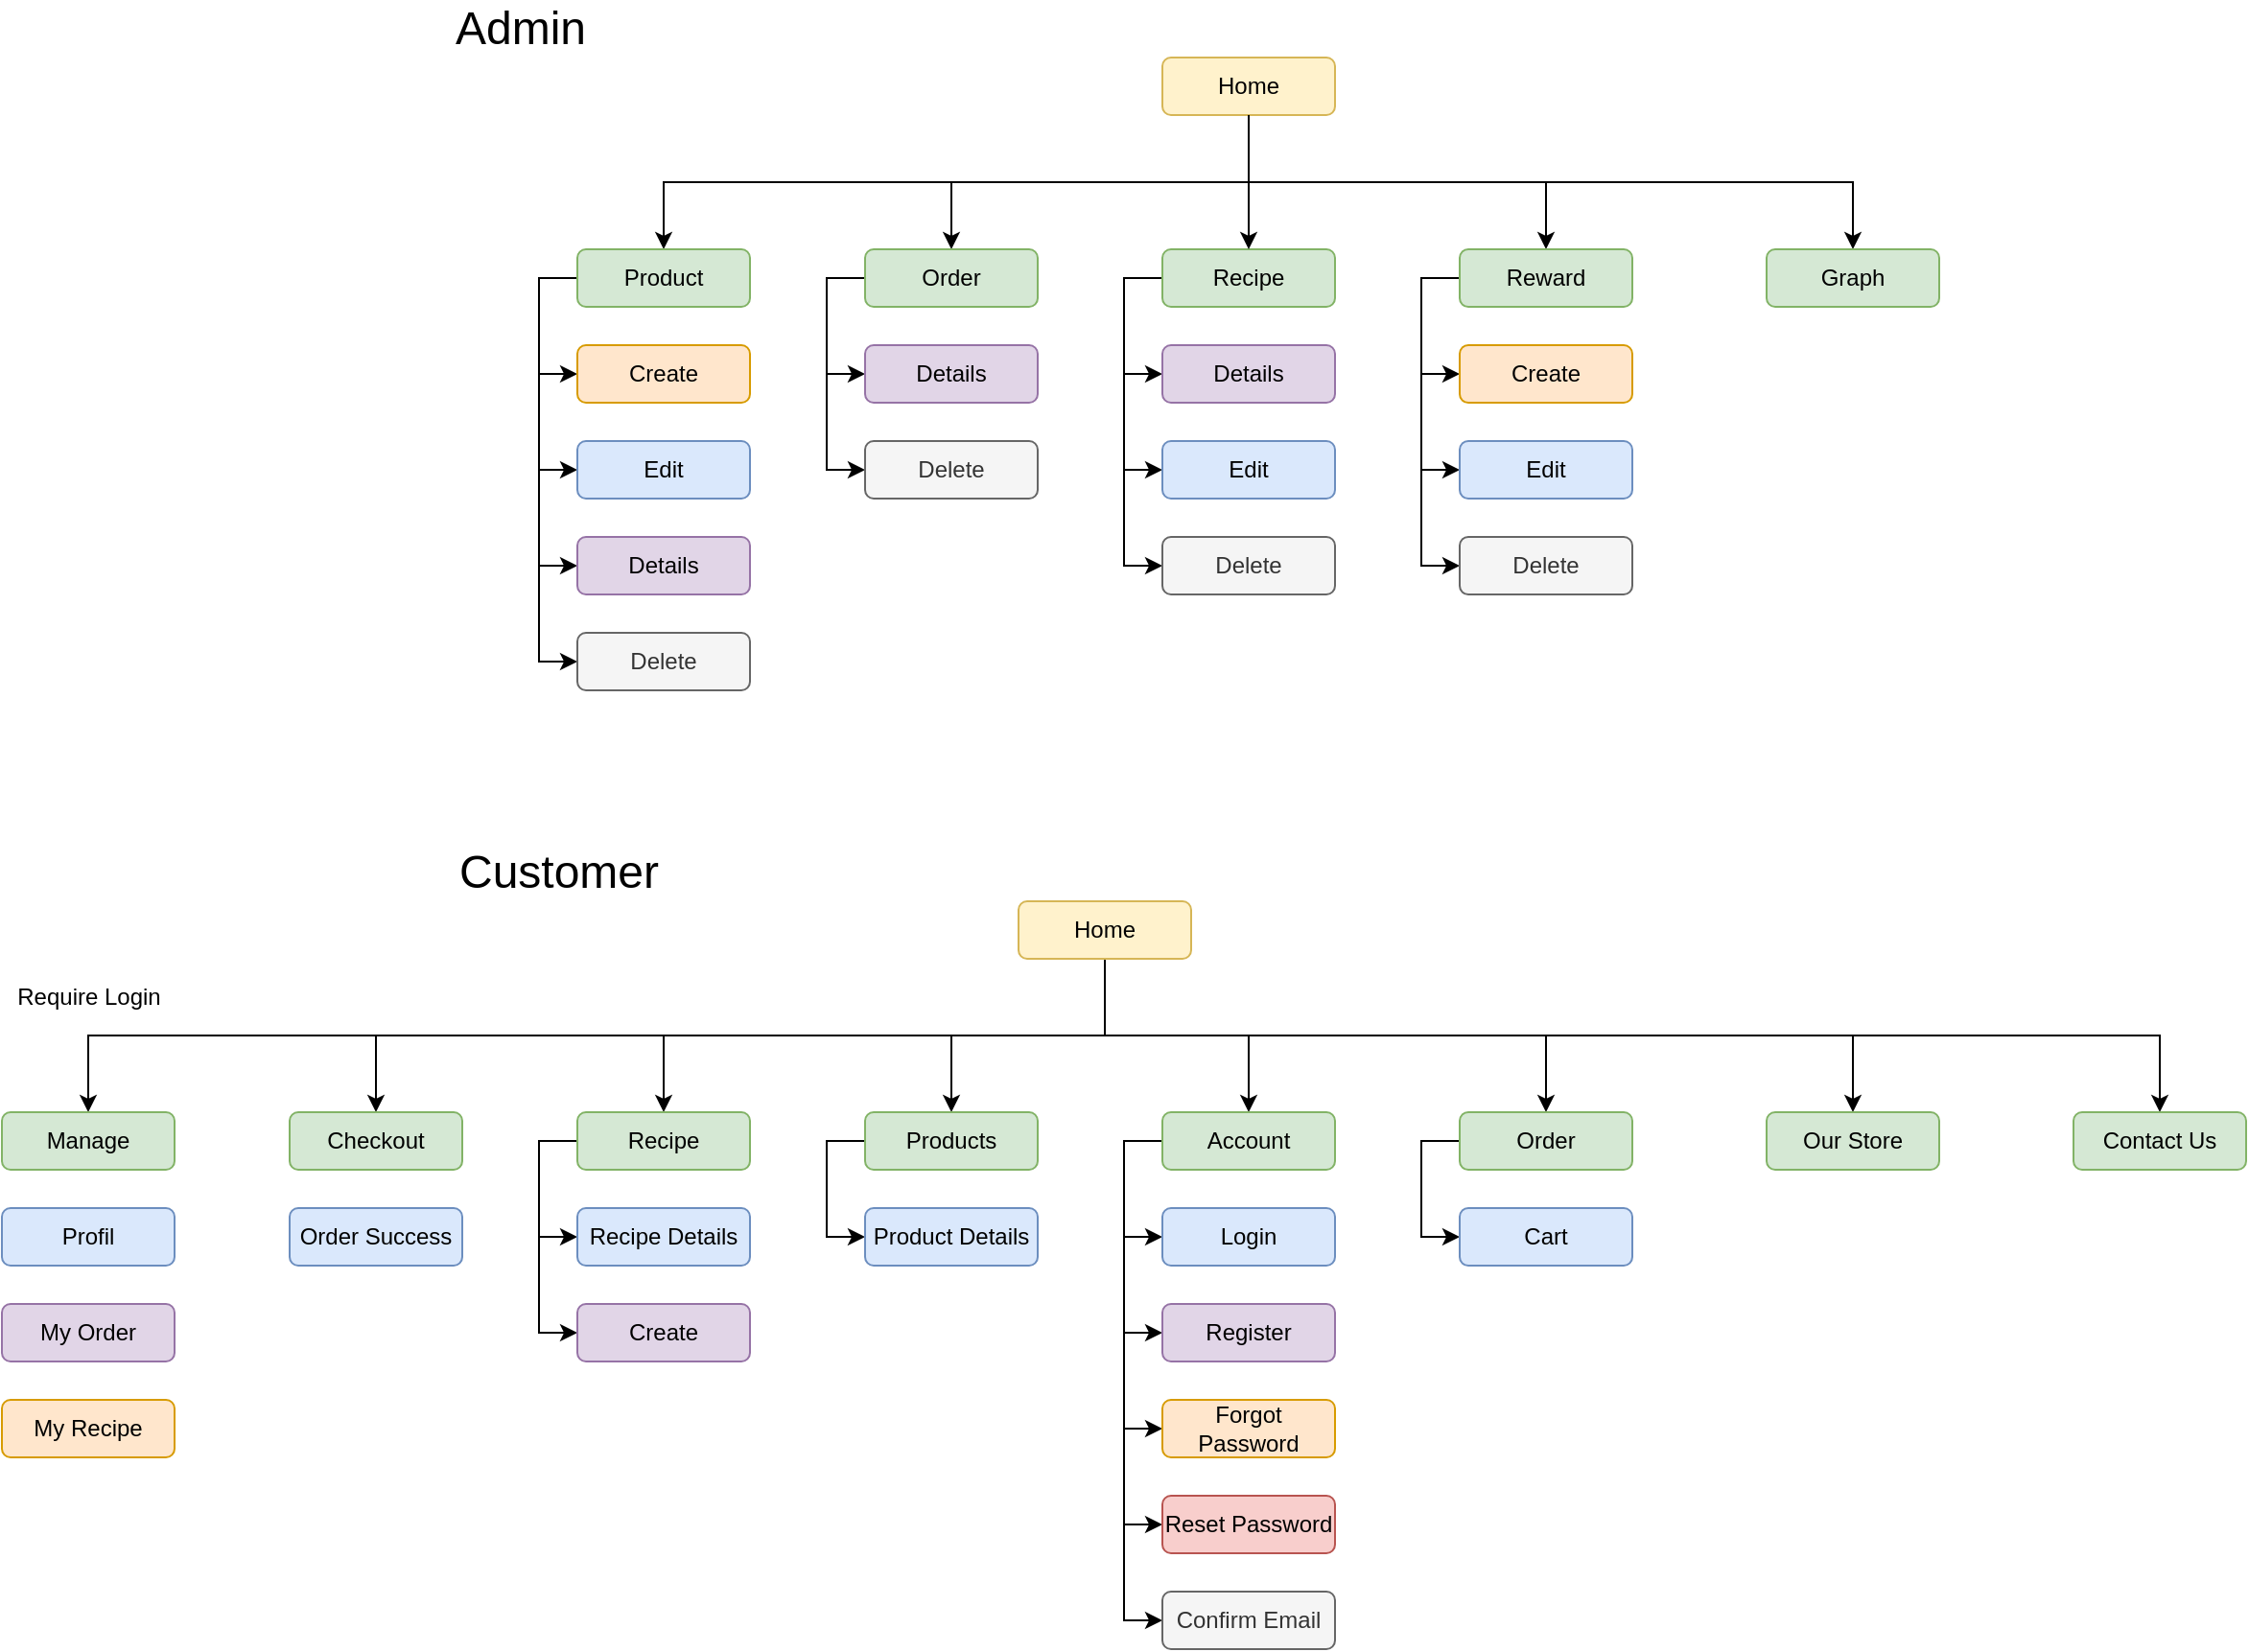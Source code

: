 <mxfile version="14.6.12" type="github">
  <diagram id="EhWtwpeXCGjJ4XowC7TY" name="Page-1">
    <mxGraphModel dx="2272" dy="803" grid="1" gridSize="10" guides="1" tooltips="1" connect="1" arrows="1" fold="1" page="1" pageScale="1" pageWidth="850" pageHeight="1100" math="0" shadow="0">
      <root>
        <mxCell id="0" />
        <mxCell id="1" parent="0" />
        <mxCell id="9wh7mOHJgfpe4IS8YTvC-1" value="Admin" style="text;html=1;align=center;verticalAlign=middle;resizable=0;points=[];autosize=1;strokeColor=none;fontSize=24;" vertex="1" parent="1">
          <mxGeometry width="80" height="30" as="geometry" />
        </mxCell>
        <mxCell id="9wh7mOHJgfpe4IS8YTvC-11" style="edgeStyle=orthogonalEdgeStyle;rounded=0;orthogonalLoop=1;jettySize=auto;html=1;exitX=0.5;exitY=1;exitDx=0;exitDy=0;fontSize=12;entryX=0.5;entryY=0;entryDx=0;entryDy=0;" edge="1" parent="1" source="9wh7mOHJgfpe4IS8YTvC-2" target="9wh7mOHJgfpe4IS8YTvC-30">
          <mxGeometry relative="1" as="geometry">
            <mxPoint x="260" y="150" as="targetPoint" />
          </mxGeometry>
        </mxCell>
        <mxCell id="9wh7mOHJgfpe4IS8YTvC-12" style="edgeStyle=orthogonalEdgeStyle;rounded=0;orthogonalLoop=1;jettySize=auto;html=1;exitX=0.5;exitY=1;exitDx=0;exitDy=0;entryX=0.5;entryY=0;entryDx=0;entryDy=0;fontSize=12;" edge="1" parent="1" source="9wh7mOHJgfpe4IS8YTvC-2" target="9wh7mOHJgfpe4IS8YTvC-28">
          <mxGeometry relative="1" as="geometry">
            <mxPoint x="577.5" y="150" as="targetPoint" />
          </mxGeometry>
        </mxCell>
        <mxCell id="9wh7mOHJgfpe4IS8YTvC-14" style="edgeStyle=orthogonalEdgeStyle;rounded=0;orthogonalLoop=1;jettySize=auto;html=1;exitX=0.5;exitY=1;exitDx=0;exitDy=0;entryX=0.5;entryY=0;entryDx=0;entryDy=0;fontSize=12;" edge="1" parent="1" source="9wh7mOHJgfpe4IS8YTvC-2" target="9wh7mOHJgfpe4IS8YTvC-27">
          <mxGeometry relative="1" as="geometry">
            <mxPoint x="100" y="150" as="targetPoint" />
          </mxGeometry>
        </mxCell>
        <mxCell id="9wh7mOHJgfpe4IS8YTvC-93" style="edgeStyle=orthogonalEdgeStyle;rounded=0;orthogonalLoop=1;jettySize=auto;html=1;exitX=0.5;exitY=1;exitDx=0;exitDy=0;entryX=0.5;entryY=0;entryDx=0;entryDy=0;fontSize=12;" edge="1" parent="1" source="9wh7mOHJgfpe4IS8YTvC-2" target="9wh7mOHJgfpe4IS8YTvC-29">
          <mxGeometry relative="1" as="geometry" />
        </mxCell>
        <mxCell id="9wh7mOHJgfpe4IS8YTvC-2" value="Home" style="rounded=1;whiteSpace=wrap;html=1;fontSize=12;fillColor=#fff2cc;strokeColor=#d6b656;" vertex="1" parent="1">
          <mxGeometry x="375" y="30" width="90" height="30" as="geometry" />
        </mxCell>
        <mxCell id="9wh7mOHJgfpe4IS8YTvC-51" style="edgeStyle=orthogonalEdgeStyle;rounded=0;orthogonalLoop=1;jettySize=auto;html=1;exitX=0;exitY=0.5;exitDx=0;exitDy=0;entryX=0;entryY=0.5;entryDx=0;entryDy=0;fontSize=12;" edge="1" parent="1" source="9wh7mOHJgfpe4IS8YTvC-6" target="9wh7mOHJgfpe4IS8YTvC-37">
          <mxGeometry relative="1" as="geometry" />
        </mxCell>
        <mxCell id="9wh7mOHJgfpe4IS8YTvC-52" style="edgeStyle=orthogonalEdgeStyle;rounded=0;orthogonalLoop=1;jettySize=auto;html=1;exitX=0;exitY=0.5;exitDx=0;exitDy=0;entryX=0;entryY=0.5;entryDx=0;entryDy=0;fontSize=12;" edge="1" parent="1" source="9wh7mOHJgfpe4IS8YTvC-6" target="9wh7mOHJgfpe4IS8YTvC-38">
          <mxGeometry relative="1" as="geometry" />
        </mxCell>
        <mxCell id="9wh7mOHJgfpe4IS8YTvC-53" style="edgeStyle=orthogonalEdgeStyle;rounded=0;orthogonalLoop=1;jettySize=auto;html=1;exitX=0;exitY=0.5;exitDx=0;exitDy=0;entryX=0;entryY=0.5;entryDx=0;entryDy=0;fontSize=12;" edge="1" parent="1" source="9wh7mOHJgfpe4IS8YTvC-6" target="9wh7mOHJgfpe4IS8YTvC-39">
          <mxGeometry relative="1" as="geometry" />
        </mxCell>
        <mxCell id="9wh7mOHJgfpe4IS8YTvC-6" value="Recipe" style="rounded=1;whiteSpace=wrap;html=1;fontSize=12;fillColor=#d5e8d4;strokeColor=#82b366;" vertex="1" parent="1">
          <mxGeometry x="375" y="130" width="90" height="30" as="geometry" />
        </mxCell>
        <mxCell id="9wh7mOHJgfpe4IS8YTvC-9" value="" style="endArrow=classic;html=1;fontSize=12;exitX=0.5;exitY=1;exitDx=0;exitDy=0;" edge="1" parent="1" source="9wh7mOHJgfpe4IS8YTvC-2" target="9wh7mOHJgfpe4IS8YTvC-6">
          <mxGeometry width="50" height="50" relative="1" as="geometry">
            <mxPoint x="400" y="430" as="sourcePoint" />
            <mxPoint x="450" y="380" as="targetPoint" />
          </mxGeometry>
        </mxCell>
        <mxCell id="9wh7mOHJgfpe4IS8YTvC-43" style="edgeStyle=orthogonalEdgeStyle;rounded=0;orthogonalLoop=1;jettySize=auto;html=1;exitX=0;exitY=0.5;exitDx=0;exitDy=0;entryX=0;entryY=0.5;entryDx=0;entryDy=0;fontSize=12;" edge="1" parent="1" source="9wh7mOHJgfpe4IS8YTvC-27" target="9wh7mOHJgfpe4IS8YTvC-31">
          <mxGeometry relative="1" as="geometry" />
        </mxCell>
        <mxCell id="9wh7mOHJgfpe4IS8YTvC-44" style="edgeStyle=orthogonalEdgeStyle;rounded=0;orthogonalLoop=1;jettySize=auto;html=1;exitX=0;exitY=0.5;exitDx=0;exitDy=0;entryX=0;entryY=0.5;entryDx=0;entryDy=0;fontSize=12;" edge="1" parent="1" source="9wh7mOHJgfpe4IS8YTvC-27" target="9wh7mOHJgfpe4IS8YTvC-32">
          <mxGeometry relative="1" as="geometry" />
        </mxCell>
        <mxCell id="9wh7mOHJgfpe4IS8YTvC-45" style="edgeStyle=orthogonalEdgeStyle;rounded=0;orthogonalLoop=1;jettySize=auto;html=1;exitX=0;exitY=0.5;exitDx=0;exitDy=0;entryX=0;entryY=0.5;entryDx=0;entryDy=0;fontSize=12;" edge="1" parent="1" source="9wh7mOHJgfpe4IS8YTvC-27" target="9wh7mOHJgfpe4IS8YTvC-33">
          <mxGeometry relative="1" as="geometry" />
        </mxCell>
        <mxCell id="9wh7mOHJgfpe4IS8YTvC-46" style="edgeStyle=orthogonalEdgeStyle;rounded=0;orthogonalLoop=1;jettySize=auto;html=1;exitX=0;exitY=0.5;exitDx=0;exitDy=0;entryX=0;entryY=0.5;entryDx=0;entryDy=0;fontSize=12;" edge="1" parent="1" source="9wh7mOHJgfpe4IS8YTvC-27" target="9wh7mOHJgfpe4IS8YTvC-34">
          <mxGeometry relative="1" as="geometry" />
        </mxCell>
        <mxCell id="9wh7mOHJgfpe4IS8YTvC-27" value="Product" style="rounded=1;whiteSpace=wrap;html=1;fontSize=12;fillColor=#d5e8d4;strokeColor=#82b366;" vertex="1" parent="1">
          <mxGeometry x="70" y="130" width="90" height="30" as="geometry" />
        </mxCell>
        <mxCell id="9wh7mOHJgfpe4IS8YTvC-54" style="edgeStyle=orthogonalEdgeStyle;rounded=0;orthogonalLoop=1;jettySize=auto;html=1;exitX=0;exitY=0.5;exitDx=0;exitDy=0;entryX=0;entryY=0.5;entryDx=0;entryDy=0;fontSize=12;" edge="1" parent="1" source="9wh7mOHJgfpe4IS8YTvC-28" target="9wh7mOHJgfpe4IS8YTvC-40">
          <mxGeometry relative="1" as="geometry" />
        </mxCell>
        <mxCell id="9wh7mOHJgfpe4IS8YTvC-55" style="edgeStyle=orthogonalEdgeStyle;rounded=0;orthogonalLoop=1;jettySize=auto;html=1;exitX=0;exitY=0.5;exitDx=0;exitDy=0;entryX=0;entryY=0.5;entryDx=0;entryDy=0;fontSize=12;" edge="1" parent="1" source="9wh7mOHJgfpe4IS8YTvC-28" target="9wh7mOHJgfpe4IS8YTvC-41">
          <mxGeometry relative="1" as="geometry" />
        </mxCell>
        <mxCell id="9wh7mOHJgfpe4IS8YTvC-56" style="edgeStyle=orthogonalEdgeStyle;rounded=0;orthogonalLoop=1;jettySize=auto;html=1;exitX=0;exitY=0.5;exitDx=0;exitDy=0;entryX=0;entryY=0.5;entryDx=0;entryDy=0;fontSize=12;" edge="1" parent="1" source="9wh7mOHJgfpe4IS8YTvC-28" target="9wh7mOHJgfpe4IS8YTvC-42">
          <mxGeometry relative="1" as="geometry" />
        </mxCell>
        <mxCell id="9wh7mOHJgfpe4IS8YTvC-28" value="Reward" style="rounded=1;whiteSpace=wrap;html=1;fontSize=12;fillColor=#d5e8d4;strokeColor=#82b366;" vertex="1" parent="1">
          <mxGeometry x="530" y="130" width="90" height="30" as="geometry" />
        </mxCell>
        <mxCell id="9wh7mOHJgfpe4IS8YTvC-29" value="Graph" style="rounded=1;whiteSpace=wrap;html=1;fontSize=12;fillColor=#d5e8d4;strokeColor=#82b366;" vertex="1" parent="1">
          <mxGeometry x="690" y="130" width="90" height="30" as="geometry" />
        </mxCell>
        <mxCell id="9wh7mOHJgfpe4IS8YTvC-47" style="edgeStyle=orthogonalEdgeStyle;rounded=0;orthogonalLoop=1;jettySize=auto;html=1;exitX=0;exitY=0.5;exitDx=0;exitDy=0;entryX=0;entryY=0.5;entryDx=0;entryDy=0;fontSize=12;" edge="1" parent="1" source="9wh7mOHJgfpe4IS8YTvC-30" target="9wh7mOHJgfpe4IS8YTvC-35">
          <mxGeometry relative="1" as="geometry" />
        </mxCell>
        <mxCell id="9wh7mOHJgfpe4IS8YTvC-48" style="edgeStyle=orthogonalEdgeStyle;rounded=0;orthogonalLoop=1;jettySize=auto;html=1;exitX=0;exitY=0.5;exitDx=0;exitDy=0;entryX=0;entryY=0.5;entryDx=0;entryDy=0;fontSize=12;" edge="1" parent="1" source="9wh7mOHJgfpe4IS8YTvC-30" target="9wh7mOHJgfpe4IS8YTvC-36">
          <mxGeometry relative="1" as="geometry" />
        </mxCell>
        <mxCell id="9wh7mOHJgfpe4IS8YTvC-30" value="Order" style="rounded=1;whiteSpace=wrap;html=1;fontSize=12;fillColor=#d5e8d4;strokeColor=#82b366;" vertex="1" parent="1">
          <mxGeometry x="220" y="130" width="90" height="30" as="geometry" />
        </mxCell>
        <mxCell id="9wh7mOHJgfpe4IS8YTvC-31" value="Create" style="rounded=1;whiteSpace=wrap;html=1;fontSize=12;fillColor=#ffe6cc;strokeColor=#d79b00;" vertex="1" parent="1">
          <mxGeometry x="70" y="180" width="90" height="30" as="geometry" />
        </mxCell>
        <mxCell id="9wh7mOHJgfpe4IS8YTvC-32" value="Edit" style="rounded=1;whiteSpace=wrap;html=1;fontSize=12;fillColor=#dae8fc;strokeColor=#6c8ebf;" vertex="1" parent="1">
          <mxGeometry x="70" y="230" width="90" height="30" as="geometry" />
        </mxCell>
        <mxCell id="9wh7mOHJgfpe4IS8YTvC-33" value="Details" style="rounded=1;whiteSpace=wrap;html=1;fontSize=12;fillColor=#e1d5e7;strokeColor=#9673a6;" vertex="1" parent="1">
          <mxGeometry x="70" y="280" width="90" height="30" as="geometry" />
        </mxCell>
        <mxCell id="9wh7mOHJgfpe4IS8YTvC-34" value="Delete" style="rounded=1;whiteSpace=wrap;html=1;fontSize=12;fillColor=#f5f5f5;strokeColor=#666666;fontColor=#333333;" vertex="1" parent="1">
          <mxGeometry x="70" y="330" width="90" height="30" as="geometry" />
        </mxCell>
        <mxCell id="9wh7mOHJgfpe4IS8YTvC-35" value="Details" style="rounded=1;whiteSpace=wrap;html=1;fontSize=12;fillColor=#e1d5e7;strokeColor=#9673a6;" vertex="1" parent="1">
          <mxGeometry x="220" y="180" width="90" height="30" as="geometry" />
        </mxCell>
        <mxCell id="9wh7mOHJgfpe4IS8YTvC-36" value="Delete" style="rounded=1;whiteSpace=wrap;html=1;fontSize=12;fillColor=#f5f5f5;strokeColor=#666666;fontColor=#333333;" vertex="1" parent="1">
          <mxGeometry x="220" y="230" width="90" height="30" as="geometry" />
        </mxCell>
        <mxCell id="9wh7mOHJgfpe4IS8YTvC-37" value="Details" style="rounded=1;whiteSpace=wrap;html=1;fontSize=12;fillColor=#e1d5e7;strokeColor=#9673a6;" vertex="1" parent="1">
          <mxGeometry x="375" y="180" width="90" height="30" as="geometry" />
        </mxCell>
        <mxCell id="9wh7mOHJgfpe4IS8YTvC-38" value="Edit" style="rounded=1;whiteSpace=wrap;html=1;fontSize=12;fillColor=#dae8fc;strokeColor=#6c8ebf;" vertex="1" parent="1">
          <mxGeometry x="375" y="230" width="90" height="30" as="geometry" />
        </mxCell>
        <mxCell id="9wh7mOHJgfpe4IS8YTvC-39" value="Delete" style="rounded=1;whiteSpace=wrap;html=1;fontSize=12;fillColor=#f5f5f5;strokeColor=#666666;fontColor=#333333;" vertex="1" parent="1">
          <mxGeometry x="375" y="280" width="90" height="30" as="geometry" />
        </mxCell>
        <mxCell id="9wh7mOHJgfpe4IS8YTvC-40" value="Create" style="rounded=1;whiteSpace=wrap;html=1;fontSize=12;fillColor=#ffe6cc;strokeColor=#d79b00;" vertex="1" parent="1">
          <mxGeometry x="530" y="180" width="90" height="30" as="geometry" />
        </mxCell>
        <mxCell id="9wh7mOHJgfpe4IS8YTvC-41" value="Edit" style="rounded=1;whiteSpace=wrap;html=1;fontSize=12;fillColor=#dae8fc;strokeColor=#6c8ebf;" vertex="1" parent="1">
          <mxGeometry x="530" y="230" width="90" height="30" as="geometry" />
        </mxCell>
        <mxCell id="9wh7mOHJgfpe4IS8YTvC-42" value="Delete" style="rounded=1;whiteSpace=wrap;html=1;fontSize=12;fillColor=#f5f5f5;strokeColor=#666666;fontColor=#333333;" vertex="1" parent="1">
          <mxGeometry x="530" y="280" width="90" height="30" as="geometry" />
        </mxCell>
        <mxCell id="9wh7mOHJgfpe4IS8YTvC-57" value="Customer" style="text;html=1;align=center;verticalAlign=middle;resizable=0;points=[];autosize=1;strokeColor=none;fontSize=24;" vertex="1" parent="1">
          <mxGeometry y="440" width="120" height="30" as="geometry" />
        </mxCell>
        <mxCell id="9wh7mOHJgfpe4IS8YTvC-58" style="edgeStyle=orthogonalEdgeStyle;rounded=0;orthogonalLoop=1;jettySize=auto;html=1;exitX=0.5;exitY=1;exitDx=0;exitDy=0;fontSize=12;entryX=0.5;entryY=0;entryDx=0;entryDy=0;" edge="1" parent="1" source="9wh7mOHJgfpe4IS8YTvC-62" target="9wh7mOHJgfpe4IS8YTvC-80">
          <mxGeometry relative="1" as="geometry">
            <mxPoint x="260" y="600" as="targetPoint" />
          </mxGeometry>
        </mxCell>
        <mxCell id="9wh7mOHJgfpe4IS8YTvC-59" style="edgeStyle=orthogonalEdgeStyle;rounded=0;orthogonalLoop=1;jettySize=auto;html=1;exitX=0.5;exitY=1;exitDx=0;exitDy=0;entryX=0.5;entryY=0;entryDx=0;entryDy=0;fontSize=12;" edge="1" parent="1" source="9wh7mOHJgfpe4IS8YTvC-62" target="9wh7mOHJgfpe4IS8YTvC-76">
          <mxGeometry relative="1" as="geometry">
            <mxPoint x="577.5" y="600" as="targetPoint" />
          </mxGeometry>
        </mxCell>
        <mxCell id="9wh7mOHJgfpe4IS8YTvC-61" style="edgeStyle=orthogonalEdgeStyle;rounded=0;orthogonalLoop=1;jettySize=auto;html=1;exitX=0.5;exitY=1;exitDx=0;exitDy=0;entryX=0.5;entryY=0;entryDx=0;entryDy=0;fontSize=12;" edge="1" parent="1" source="9wh7mOHJgfpe4IS8YTvC-62" target="9wh7mOHJgfpe4IS8YTvC-72">
          <mxGeometry relative="1" as="geometry">
            <mxPoint x="100" y="600" as="targetPoint" />
          </mxGeometry>
        </mxCell>
        <mxCell id="9wh7mOHJgfpe4IS8YTvC-94" style="edgeStyle=orthogonalEdgeStyle;rounded=0;orthogonalLoop=1;jettySize=auto;html=1;exitX=0.5;exitY=1;exitDx=0;exitDy=0;fontSize=12;" edge="1" parent="1" source="9wh7mOHJgfpe4IS8YTvC-62" target="9wh7mOHJgfpe4IS8YTvC-77">
          <mxGeometry relative="1" as="geometry" />
        </mxCell>
        <mxCell id="9wh7mOHJgfpe4IS8YTvC-98" style="edgeStyle=orthogonalEdgeStyle;rounded=0;orthogonalLoop=1;jettySize=auto;html=1;exitX=0.5;exitY=1;exitDx=0;exitDy=0;entryX=0.5;entryY=0;entryDx=0;entryDy=0;fontSize=12;" edge="1" parent="1" source="9wh7mOHJgfpe4IS8YTvC-62" target="9wh7mOHJgfpe4IS8YTvC-97">
          <mxGeometry relative="1" as="geometry" />
        </mxCell>
        <mxCell id="9wh7mOHJgfpe4IS8YTvC-99" style="edgeStyle=orthogonalEdgeStyle;rounded=0;orthogonalLoop=1;jettySize=auto;html=1;exitX=0.5;exitY=1;exitDx=0;exitDy=0;entryX=0.5;entryY=0;entryDx=0;entryDy=0;fontSize=12;" edge="1" parent="1" source="9wh7mOHJgfpe4IS8YTvC-62" target="9wh7mOHJgfpe4IS8YTvC-95">
          <mxGeometry relative="1" as="geometry" />
        </mxCell>
        <mxCell id="9wh7mOHJgfpe4IS8YTvC-100" style="edgeStyle=orthogonalEdgeStyle;rounded=0;orthogonalLoop=1;jettySize=auto;html=1;exitX=0.5;exitY=1;exitDx=0;exitDy=0;entryX=0.5;entryY=0;entryDx=0;entryDy=0;fontSize=12;" edge="1" parent="1" source="9wh7mOHJgfpe4IS8YTvC-62" target="9wh7mOHJgfpe4IS8YTvC-96">
          <mxGeometry relative="1" as="geometry" />
        </mxCell>
        <mxCell id="9wh7mOHJgfpe4IS8YTvC-101" style="edgeStyle=orthogonalEdgeStyle;rounded=0;orthogonalLoop=1;jettySize=auto;html=1;exitX=0.5;exitY=1;exitDx=0;exitDy=0;fontSize=12;" edge="1" parent="1" source="9wh7mOHJgfpe4IS8YTvC-62" target="9wh7mOHJgfpe4IS8YTvC-66">
          <mxGeometry relative="1" as="geometry" />
        </mxCell>
        <mxCell id="9wh7mOHJgfpe4IS8YTvC-62" value="Home" style="rounded=1;whiteSpace=wrap;html=1;fontSize=12;fillColor=#fff2cc;strokeColor=#d6b656;" vertex="1" parent="1">
          <mxGeometry x="300" y="470" width="90" height="30" as="geometry" />
        </mxCell>
        <mxCell id="9wh7mOHJgfpe4IS8YTvC-63" style="edgeStyle=orthogonalEdgeStyle;rounded=0;orthogonalLoop=1;jettySize=auto;html=1;exitX=0;exitY=0.5;exitDx=0;exitDy=0;entryX=0;entryY=0.5;entryDx=0;entryDy=0;fontSize=12;" edge="1" parent="1" source="9wh7mOHJgfpe4IS8YTvC-66" target="9wh7mOHJgfpe4IS8YTvC-87">
          <mxGeometry relative="1" as="geometry" />
        </mxCell>
        <mxCell id="9wh7mOHJgfpe4IS8YTvC-64" style="edgeStyle=orthogonalEdgeStyle;rounded=0;orthogonalLoop=1;jettySize=auto;html=1;exitX=0;exitY=0.5;exitDx=0;exitDy=0;entryX=0;entryY=0.5;entryDx=0;entryDy=0;fontSize=12;" edge="1" parent="1" source="9wh7mOHJgfpe4IS8YTvC-66" target="9wh7mOHJgfpe4IS8YTvC-88">
          <mxGeometry relative="1" as="geometry" />
        </mxCell>
        <mxCell id="9wh7mOHJgfpe4IS8YTvC-65" style="edgeStyle=orthogonalEdgeStyle;rounded=0;orthogonalLoop=1;jettySize=auto;html=1;exitX=0;exitY=0.5;exitDx=0;exitDy=0;entryX=0;entryY=0.5;entryDx=0;entryDy=0;fontSize=12;" edge="1" parent="1" source="9wh7mOHJgfpe4IS8YTvC-66" target="9wh7mOHJgfpe4IS8YTvC-89">
          <mxGeometry relative="1" as="geometry" />
        </mxCell>
        <mxCell id="9wh7mOHJgfpe4IS8YTvC-109" style="edgeStyle=orthogonalEdgeStyle;rounded=0;orthogonalLoop=1;jettySize=auto;html=1;exitX=0;exitY=0.5;exitDx=0;exitDy=0;entryX=0;entryY=0.5;entryDx=0;entryDy=0;fontSize=12;" edge="1" parent="1" source="9wh7mOHJgfpe4IS8YTvC-66" target="9wh7mOHJgfpe4IS8YTvC-107">
          <mxGeometry relative="1" as="geometry" />
        </mxCell>
        <mxCell id="9wh7mOHJgfpe4IS8YTvC-110" style="edgeStyle=orthogonalEdgeStyle;rounded=0;orthogonalLoop=1;jettySize=auto;html=1;exitX=0;exitY=0.5;exitDx=0;exitDy=0;entryX=0;entryY=0.5;entryDx=0;entryDy=0;fontSize=12;" edge="1" parent="1" source="9wh7mOHJgfpe4IS8YTvC-66" target="9wh7mOHJgfpe4IS8YTvC-108">
          <mxGeometry relative="1" as="geometry" />
        </mxCell>
        <mxCell id="9wh7mOHJgfpe4IS8YTvC-66" value="Account" style="rounded=1;whiteSpace=wrap;html=1;fontSize=12;fillColor=#d5e8d4;strokeColor=#82b366;" vertex="1" parent="1">
          <mxGeometry x="375" y="580" width="90" height="30" as="geometry" />
        </mxCell>
        <mxCell id="9wh7mOHJgfpe4IS8YTvC-68" style="edgeStyle=orthogonalEdgeStyle;rounded=0;orthogonalLoop=1;jettySize=auto;html=1;exitX=0;exitY=0.5;exitDx=0;exitDy=0;entryX=0;entryY=0.5;entryDx=0;entryDy=0;fontSize=12;" edge="1" parent="1" source="9wh7mOHJgfpe4IS8YTvC-72" target="9wh7mOHJgfpe4IS8YTvC-81">
          <mxGeometry relative="1" as="geometry" />
        </mxCell>
        <mxCell id="9wh7mOHJgfpe4IS8YTvC-69" style="edgeStyle=orthogonalEdgeStyle;rounded=0;orthogonalLoop=1;jettySize=auto;html=1;exitX=0;exitY=0.5;exitDx=0;exitDy=0;entryX=0;entryY=0.5;entryDx=0;entryDy=0;fontSize=12;" edge="1" parent="1" source="9wh7mOHJgfpe4IS8YTvC-72" target="9wh7mOHJgfpe4IS8YTvC-82">
          <mxGeometry relative="1" as="geometry" />
        </mxCell>
        <mxCell id="9wh7mOHJgfpe4IS8YTvC-72" value="Recipe" style="rounded=1;whiteSpace=wrap;html=1;fontSize=12;fillColor=#d5e8d4;strokeColor=#82b366;" vertex="1" parent="1">
          <mxGeometry x="70" y="580" width="90" height="30" as="geometry" />
        </mxCell>
        <mxCell id="9wh7mOHJgfpe4IS8YTvC-73" style="edgeStyle=orthogonalEdgeStyle;rounded=0;orthogonalLoop=1;jettySize=auto;html=1;exitX=0;exitY=0.5;exitDx=0;exitDy=0;entryX=0;entryY=0.5;entryDx=0;entryDy=0;fontSize=12;" edge="1" parent="1" source="9wh7mOHJgfpe4IS8YTvC-76" target="9wh7mOHJgfpe4IS8YTvC-90">
          <mxGeometry relative="1" as="geometry" />
        </mxCell>
        <mxCell id="9wh7mOHJgfpe4IS8YTvC-76" value="Order" style="rounded=1;whiteSpace=wrap;html=1;fontSize=12;fillColor=#d5e8d4;strokeColor=#82b366;" vertex="1" parent="1">
          <mxGeometry x="530" y="580" width="90" height="30" as="geometry" />
        </mxCell>
        <mxCell id="9wh7mOHJgfpe4IS8YTvC-77" value="Our Store" style="rounded=1;whiteSpace=wrap;html=1;fontSize=12;fillColor=#d5e8d4;strokeColor=#82b366;" vertex="1" parent="1">
          <mxGeometry x="690" y="580" width="90" height="30" as="geometry" />
        </mxCell>
        <mxCell id="9wh7mOHJgfpe4IS8YTvC-78" style="edgeStyle=orthogonalEdgeStyle;rounded=0;orthogonalLoop=1;jettySize=auto;html=1;exitX=0;exitY=0.5;exitDx=0;exitDy=0;entryX=0;entryY=0.5;entryDx=0;entryDy=0;fontSize=12;" edge="1" parent="1" source="9wh7mOHJgfpe4IS8YTvC-80" target="9wh7mOHJgfpe4IS8YTvC-85">
          <mxGeometry relative="1" as="geometry" />
        </mxCell>
        <mxCell id="9wh7mOHJgfpe4IS8YTvC-80" value="Products" style="rounded=1;whiteSpace=wrap;html=1;fontSize=12;fillColor=#d5e8d4;strokeColor=#82b366;" vertex="1" parent="1">
          <mxGeometry x="220" y="580" width="90" height="30" as="geometry" />
        </mxCell>
        <mxCell id="9wh7mOHJgfpe4IS8YTvC-81" value="Recipe Details" style="rounded=1;whiteSpace=wrap;html=1;fontSize=12;fillColor=#dae8fc;strokeColor=#6c8ebf;" vertex="1" parent="1">
          <mxGeometry x="70" y="630" width="90" height="30" as="geometry" />
        </mxCell>
        <mxCell id="9wh7mOHJgfpe4IS8YTvC-82" value="Create" style="rounded=1;whiteSpace=wrap;html=1;fontSize=12;fillColor=#e1d5e7;strokeColor=#9673a6;" vertex="1" parent="1">
          <mxGeometry x="70" y="680" width="90" height="30" as="geometry" />
        </mxCell>
        <mxCell id="9wh7mOHJgfpe4IS8YTvC-85" value="Product Details" style="rounded=1;whiteSpace=wrap;html=1;fontSize=12;fillColor=#dae8fc;strokeColor=#6c8ebf;" vertex="1" parent="1">
          <mxGeometry x="220" y="630" width="90" height="30" as="geometry" />
        </mxCell>
        <mxCell id="9wh7mOHJgfpe4IS8YTvC-87" value="Login" style="rounded=1;whiteSpace=wrap;html=1;fontSize=12;fillColor=#dae8fc;strokeColor=#6c8ebf;" vertex="1" parent="1">
          <mxGeometry x="375" y="630" width="90" height="30" as="geometry" />
        </mxCell>
        <mxCell id="9wh7mOHJgfpe4IS8YTvC-88" value="Register" style="rounded=1;whiteSpace=wrap;html=1;fontSize=12;fillColor=#e1d5e7;strokeColor=#9673a6;" vertex="1" parent="1">
          <mxGeometry x="375" y="680" width="90" height="30" as="geometry" />
        </mxCell>
        <mxCell id="9wh7mOHJgfpe4IS8YTvC-89" value="Forgot Password" style="rounded=1;whiteSpace=wrap;html=1;fontSize=12;fillColor=#ffe6cc;strokeColor=#d79b00;" vertex="1" parent="1">
          <mxGeometry x="375" y="730" width="90" height="30" as="geometry" />
        </mxCell>
        <mxCell id="9wh7mOHJgfpe4IS8YTvC-90" value="Cart" style="rounded=1;whiteSpace=wrap;html=1;fontSize=12;fillColor=#dae8fc;strokeColor=#6c8ebf;" vertex="1" parent="1">
          <mxGeometry x="530" y="630" width="90" height="30" as="geometry" />
        </mxCell>
        <mxCell id="9wh7mOHJgfpe4IS8YTvC-95" value="Checkout" style="rounded=1;whiteSpace=wrap;html=1;fontSize=12;fillColor=#d5e8d4;strokeColor=#82b366;" vertex="1" parent="1">
          <mxGeometry x="-80" y="580" width="90" height="30" as="geometry" />
        </mxCell>
        <mxCell id="9wh7mOHJgfpe4IS8YTvC-96" value="Contact Us" style="rounded=1;whiteSpace=wrap;html=1;fontSize=12;fillColor=#d5e8d4;strokeColor=#82b366;" vertex="1" parent="1">
          <mxGeometry x="850" y="580" width="90" height="30" as="geometry" />
        </mxCell>
        <mxCell id="9wh7mOHJgfpe4IS8YTvC-97" value="Manage" style="rounded=1;whiteSpace=wrap;html=1;fontSize=12;fillColor=#d5e8d4;strokeColor=#82b366;" vertex="1" parent="1">
          <mxGeometry x="-230" y="580" width="90" height="30" as="geometry" />
        </mxCell>
        <mxCell id="9wh7mOHJgfpe4IS8YTvC-102" value="Require Login" style="text;html=1;align=center;verticalAlign=middle;resizable=0;points=[];autosize=1;strokeColor=none;fontSize=12;" vertex="1" parent="1">
          <mxGeometry x="-230" y="510" width="90" height="20" as="geometry" />
        </mxCell>
        <mxCell id="9wh7mOHJgfpe4IS8YTvC-103" value="Profil" style="rounded=1;whiteSpace=wrap;html=1;fontSize=12;fillColor=#dae8fc;strokeColor=#6c8ebf;" vertex="1" parent="1">
          <mxGeometry x="-230" y="630" width="90" height="30" as="geometry" />
        </mxCell>
        <mxCell id="9wh7mOHJgfpe4IS8YTvC-104" value="My Order" style="rounded=1;whiteSpace=wrap;html=1;fontSize=12;fillColor=#e1d5e7;strokeColor=#9673a6;" vertex="1" parent="1">
          <mxGeometry x="-230" y="680" width="90" height="30" as="geometry" />
        </mxCell>
        <mxCell id="9wh7mOHJgfpe4IS8YTvC-105" value="My Recipe" style="rounded=1;whiteSpace=wrap;html=1;fontSize=12;fillColor=#ffe6cc;strokeColor=#d79b00;" vertex="1" parent="1">
          <mxGeometry x="-230" y="730" width="90" height="30" as="geometry" />
        </mxCell>
        <mxCell id="9wh7mOHJgfpe4IS8YTvC-106" value="Order Success" style="rounded=1;whiteSpace=wrap;html=1;fontSize=12;fillColor=#dae8fc;strokeColor=#6c8ebf;" vertex="1" parent="1">
          <mxGeometry x="-80" y="630" width="90" height="30" as="geometry" />
        </mxCell>
        <mxCell id="9wh7mOHJgfpe4IS8YTvC-107" value="Reset Password" style="rounded=1;whiteSpace=wrap;html=1;fontSize=12;fillColor=#f8cecc;strokeColor=#b85450;" vertex="1" parent="1">
          <mxGeometry x="375" y="780" width="90" height="30" as="geometry" />
        </mxCell>
        <mxCell id="9wh7mOHJgfpe4IS8YTvC-108" value="Confirm Email" style="rounded=1;whiteSpace=wrap;html=1;fontSize=12;fillColor=#f5f5f5;strokeColor=#666666;fontColor=#333333;" vertex="1" parent="1">
          <mxGeometry x="375" y="830" width="90" height="30" as="geometry" />
        </mxCell>
      </root>
    </mxGraphModel>
  </diagram>
</mxfile>
